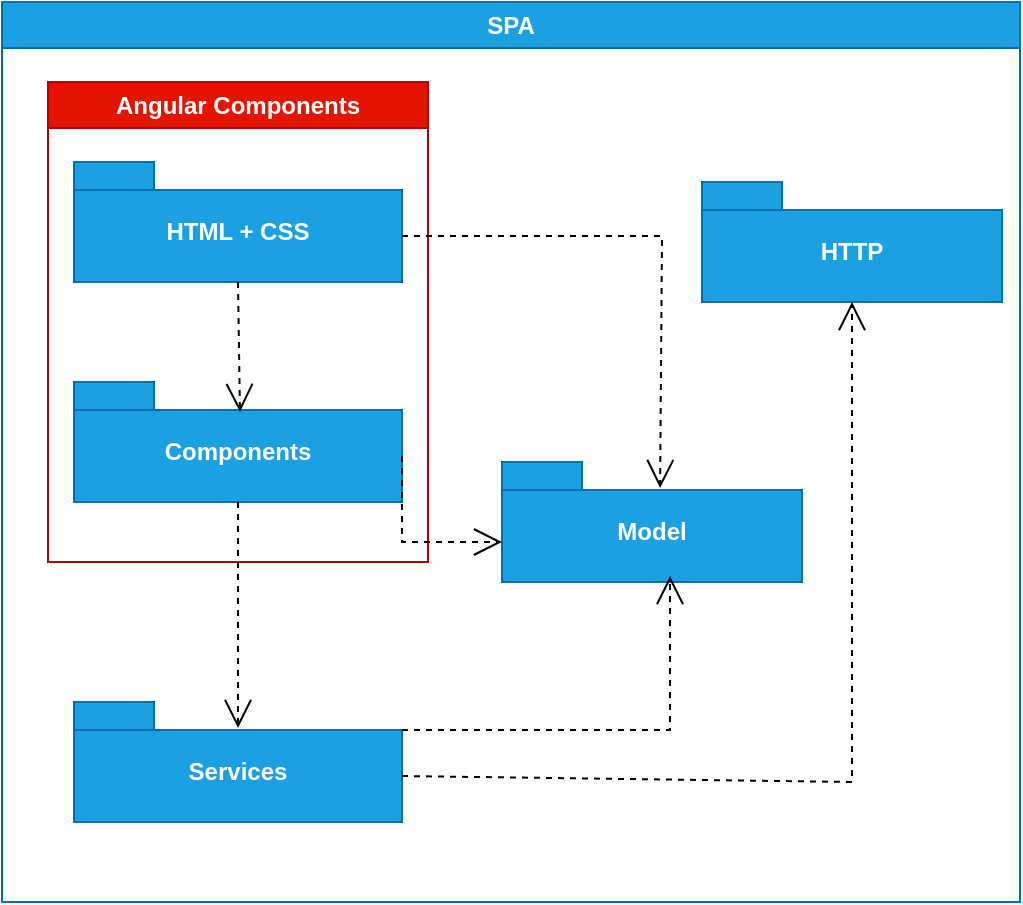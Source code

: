 <mxfile version="24.7.17">
  <diagram name="Página-1" id="kKBKMEyVlORLd3pp8Gom">
    <mxGraphModel dx="1434" dy="836" grid="1" gridSize="10" guides="1" tooltips="1" connect="1" arrows="1" fold="1" page="1" pageScale="1" pageWidth="827" pageHeight="1169" math="0" shadow="0">
      <root>
        <mxCell id="0" />
        <mxCell id="1" parent="0" />
        <mxCell id="Upk1R_LHM_AzDDc6ebxE-3" value="SPA" style="swimlane;whiteSpace=wrap;html=1;fillColor=#1ba1e2;fontColor=#ffffff;strokeColor=#006EAF;" parent="1" vertex="1">
          <mxGeometry x="150" y="50" width="509" height="450" as="geometry" />
        </mxCell>
        <mxCell id="rFL1SJs7jFUsXzOqKkRG-2" value="Angular Components" style="swimlane;whiteSpace=wrap;html=1;fillColor=#e51400;fontColor=#ffffff;strokeColor=#B20000;" parent="Upk1R_LHM_AzDDc6ebxE-3" vertex="1">
          <mxGeometry x="23" y="40" width="190" height="240" as="geometry" />
        </mxCell>
        <mxCell id="rFL1SJs7jFUsXzOqKkRG-3" value="Components" style="shape=folder;fontStyle=1;spacingTop=10;tabWidth=40;tabHeight=14;tabPosition=left;html=1;whiteSpace=wrap;fillColor=#1ba1e2;fontColor=#ffffff;strokeColor=#006EAF;" parent="rFL1SJs7jFUsXzOqKkRG-2" vertex="1">
          <mxGeometry x="13" y="150" width="164" height="60" as="geometry" />
        </mxCell>
        <mxCell id="dd5txGUdTL-mOUvwJZva-13" value="HTML + CSS" style="shape=folder;fontStyle=1;spacingTop=10;tabWidth=40;tabHeight=14;tabPosition=left;html=1;whiteSpace=wrap;fillColor=#1ba1e2;fontColor=#ffffff;strokeColor=#006EAF;" vertex="1" parent="rFL1SJs7jFUsXzOqKkRG-2">
          <mxGeometry x="13" y="40" width="164" height="60" as="geometry" />
        </mxCell>
        <mxCell id="dd5txGUdTL-mOUvwJZva-14" value="" style="endArrow=open;endSize=12;dashed=1;html=1;rounded=0;exitX=0.5;exitY=1;exitDx=0;exitDy=0;exitPerimeter=0;entryX=0.506;entryY=0.25;entryDx=0;entryDy=0;entryPerimeter=0;" edge="1" parent="rFL1SJs7jFUsXzOqKkRG-2" source="dd5txGUdTL-mOUvwJZva-13" target="rFL1SJs7jFUsXzOqKkRG-3">
          <mxGeometry width="160" relative="1" as="geometry">
            <mxPoint x="105" y="190" as="sourcePoint" />
            <mxPoint x="95" y="130" as="targetPoint" />
          </mxGeometry>
        </mxCell>
        <mxCell id="rFL1SJs7jFUsXzOqKkRG-8" value="Services" style="shape=folder;fontStyle=1;spacingTop=10;tabWidth=40;tabHeight=14;tabPosition=left;html=1;whiteSpace=wrap;fillColor=#1ba1e2;fontColor=#ffffff;strokeColor=#006EAF;" parent="Upk1R_LHM_AzDDc6ebxE-3" vertex="1">
          <mxGeometry x="36" y="350" width="164" height="60" as="geometry" />
        </mxCell>
        <mxCell id="rFL1SJs7jFUsXzOqKkRG-4" value="" style="endArrow=open;endSize=12;dashed=1;html=1;rounded=0;exitX=0.5;exitY=1;exitDx=0;exitDy=0;exitPerimeter=0;entryX=0.5;entryY=0.217;entryDx=0;entryDy=0;entryPerimeter=0;" parent="Upk1R_LHM_AzDDc6ebxE-3" source="rFL1SJs7jFUsXzOqKkRG-3" target="rFL1SJs7jFUsXzOqKkRG-8" edge="1">
          <mxGeometry width="160" relative="1" as="geometry">
            <mxPoint x="97" y="160" as="sourcePoint" />
            <mxPoint x="104" y="290" as="targetPoint" />
          </mxGeometry>
        </mxCell>
        <mxCell id="rFL1SJs7jFUsXzOqKkRG-12" value="HTTP" style="shape=folder;fontStyle=1;spacingTop=10;tabWidth=40;tabHeight=14;tabPosition=left;html=1;whiteSpace=wrap;fillColor=#1ba1e2;fontColor=#ffffff;strokeColor=#006EAF;" parent="Upk1R_LHM_AzDDc6ebxE-3" vertex="1">
          <mxGeometry x="350" y="90" width="150" height="60" as="geometry" />
        </mxCell>
        <mxCell id="rFL1SJs7jFUsXzOqKkRG-13" value="Model" style="shape=folder;fontStyle=1;spacingTop=10;tabWidth=40;tabHeight=14;tabPosition=left;html=1;whiteSpace=wrap;fillColor=#1ba1e2;fontColor=#ffffff;strokeColor=#006EAF;" parent="Upk1R_LHM_AzDDc6ebxE-3" vertex="1">
          <mxGeometry x="250" y="230" width="150" height="60" as="geometry" />
        </mxCell>
        <mxCell id="rFL1SJs7jFUsXzOqKkRG-14" value="" style="endArrow=open;endSize=12;dashed=1;html=1;rounded=0;exitX=0;exitY=0;exitDx=164;exitDy=37;exitPerimeter=0;" parent="Upk1R_LHM_AzDDc6ebxE-3" source="rFL1SJs7jFUsXzOqKkRG-3" edge="1">
          <mxGeometry width="160" relative="1" as="geometry">
            <mxPoint x="115" y="170" as="sourcePoint" />
            <mxPoint x="250" y="270" as="targetPoint" />
            <Array as="points">
              <mxPoint x="200" y="270" />
            </Array>
          </mxGeometry>
        </mxCell>
        <mxCell id="rFL1SJs7jFUsXzOqKkRG-37" value="" style="endArrow=open;endSize=12;dashed=1;html=1;rounded=0;entryX=0.56;entryY=0.95;entryDx=0;entryDy=0;entryPerimeter=0;exitX=0;exitY=0;exitDx=164;exitDy=14;exitPerimeter=0;" parent="Upk1R_LHM_AzDDc6ebxE-3" source="rFL1SJs7jFUsXzOqKkRG-8" target="rFL1SJs7jFUsXzOqKkRG-13" edge="1">
          <mxGeometry width="160" relative="1" as="geometry">
            <mxPoint x="118" y="360" as="sourcePoint" />
            <mxPoint x="255" y="340" as="targetPoint" />
            <Array as="points">
              <mxPoint x="334" y="364" />
            </Array>
          </mxGeometry>
        </mxCell>
        <mxCell id="rFL1SJs7jFUsXzOqKkRG-38" value="" style="endArrow=open;endSize=12;dashed=1;html=1;rounded=0;entryX=0.5;entryY=1;entryDx=0;entryDy=0;entryPerimeter=0;exitX=0;exitY=0;exitDx=164;exitDy=37;exitPerimeter=0;" parent="Upk1R_LHM_AzDDc6ebxE-3" source="rFL1SJs7jFUsXzOqKkRG-8" target="rFL1SJs7jFUsXzOqKkRG-12" edge="1">
          <mxGeometry width="160" relative="1" as="geometry">
            <mxPoint x="210" y="397" as="sourcePoint" />
            <mxPoint x="265" y="300" as="targetPoint" />
            <Array as="points">
              <mxPoint x="425" y="390" />
            </Array>
          </mxGeometry>
        </mxCell>
        <mxCell id="dd5txGUdTL-mOUvwJZva-28" value="" style="endArrow=open;endSize=12;dashed=1;html=1;rounded=0;exitX=0;exitY=0;exitDx=164;exitDy=37;exitPerimeter=0;entryX=0.527;entryY=0.217;entryDx=0;entryDy=0;entryPerimeter=0;" edge="1" parent="Upk1R_LHM_AzDDc6ebxE-3" source="dd5txGUdTL-mOUvwJZva-13" target="rFL1SJs7jFUsXzOqKkRG-13">
          <mxGeometry width="160" relative="1" as="geometry">
            <mxPoint x="128" y="230" as="sourcePoint" />
            <mxPoint x="128" y="373" as="targetPoint" />
            <Array as="points">
              <mxPoint x="330" y="117" />
            </Array>
          </mxGeometry>
        </mxCell>
      </root>
    </mxGraphModel>
  </diagram>
</mxfile>
